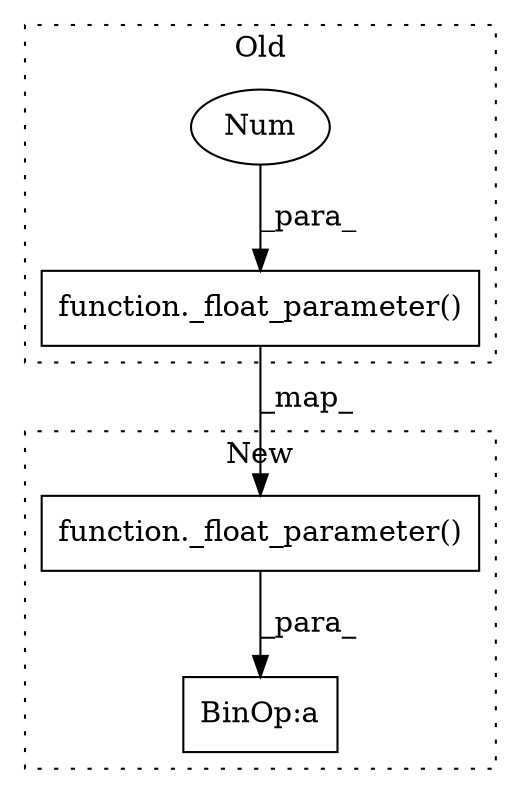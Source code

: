 digraph G {
subgraph cluster0 {
1 [label="function._float_parameter()" a="75" s="2333,2356" l="17,1" shape="box"];
4 [label="Num" a="76" s="2353" l="3" shape="ellipse"];
label = "Old";
style="dotted";
}
subgraph cluster1 {
2 [label="function._float_parameter()" a="75" s="2377,2402" l="17,1" shape="box"];
3 [label="BinOp:a" a="82" s="2403" l="3" shape="box"];
label = "New";
style="dotted";
}
1 -> 2 [label="_map_"];
2 -> 3 [label="_para_"];
4 -> 1 [label="_para_"];
}